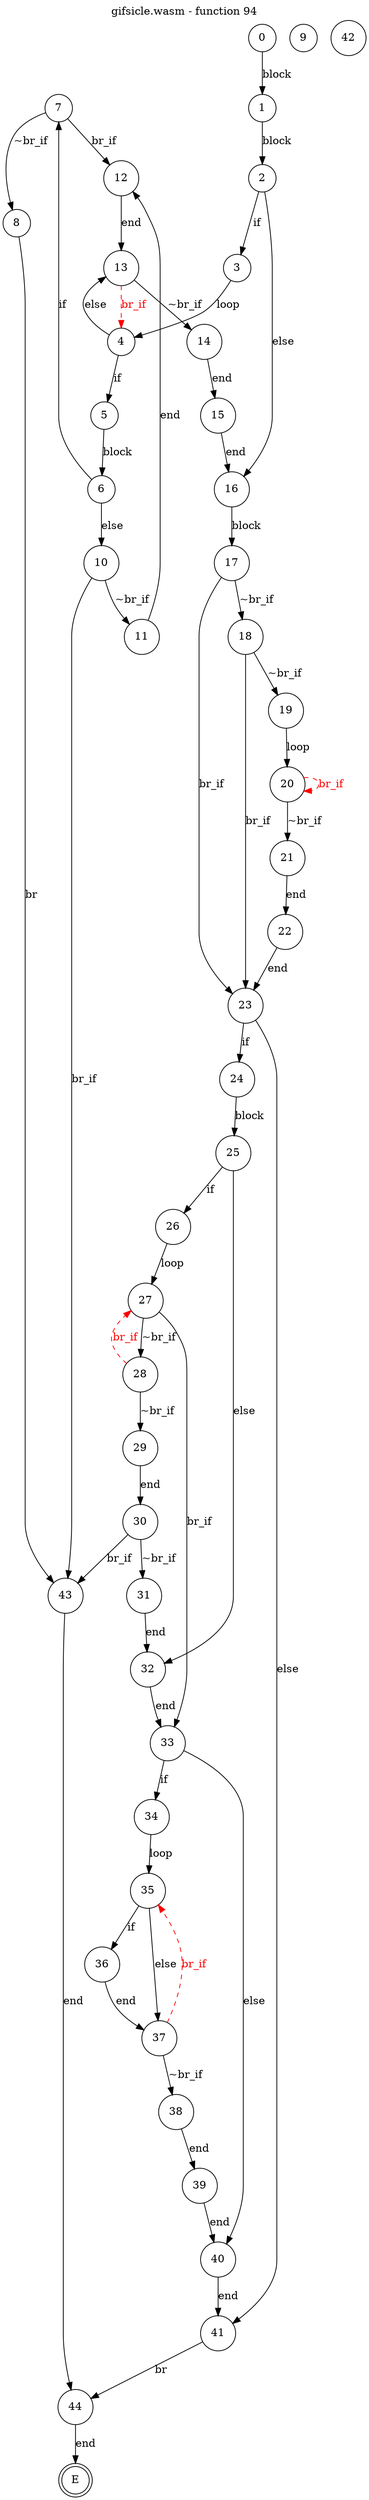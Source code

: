 digraph finite_state_machine {
    label = "gifsicle.wasm - function 94"
    labelloc =  t
    labelfontsize = 16
    labelfontcolor = black
    labelfontname = "Helvetica"
    node [shape = doublecircle]; E ;
node [shape=circle, fontcolor=black, style="", label="0"]0
node [shape=circle, fontcolor=black, style="", label="1"]1
node [shape=circle, fontcolor=black, style="", label="2"]2
node [shape=circle, fontcolor=black, style="", label="3"]3
node [shape=circle, fontcolor=black, style="", label="4"]4
node [shape=circle, fontcolor=black, style="", label="5"]5
node [shape=circle, fontcolor=black, style="", label="6"]6
node [shape=circle, fontcolor=black, style="", label="7"]7
node [shape=circle, fontcolor=black, style="", label="8"]8
node [shape=circle, fontcolor=black, style="", label="9"]9
node [shape=circle, fontcolor=black, style="", label="10"]10
node [shape=circle, fontcolor=black, style="", label="11"]11
node [shape=circle, fontcolor=black, style="", label="12"]12
node [shape=circle, fontcolor=black, style="", label="13"]13
node [shape=circle, fontcolor=black, style="", label="14"]14
node [shape=circle, fontcolor=black, style="", label="15"]15
node [shape=circle, fontcolor=black, style="", label="16"]16
node [shape=circle, fontcolor=black, style="", label="17"]17
node [shape=circle, fontcolor=black, style="", label="18"]18
node [shape=circle, fontcolor=black, style="", label="19"]19
node [shape=circle, fontcolor=black, style="", label="20"]20
node [shape=circle, fontcolor=black, style="", label="21"]21
node [shape=circle, fontcolor=black, style="", label="22"]22
node [shape=circle, fontcolor=black, style="", label="23"]23
node [shape=circle, fontcolor=black, style="", label="24"]24
node [shape=circle, fontcolor=black, style="", label="25"]25
node [shape=circle, fontcolor=black, style="", label="26"]26
node [shape=circle, fontcolor=black, style="", label="27"]27
node [shape=circle, fontcolor=black, style="", label="28"]28
node [shape=circle, fontcolor=black, style="", label="29"]29
node [shape=circle, fontcolor=black, style="", label="30"]30
node [shape=circle, fontcolor=black, style="", label="31"]31
node [shape=circle, fontcolor=black, style="", label="32"]32
node [shape=circle, fontcolor=black, style="", label="33"]33
node [shape=circle, fontcolor=black, style="", label="34"]34
node [shape=circle, fontcolor=black, style="", label="35"]35
node [shape=circle, fontcolor=black, style="", label="36"]36
node [shape=circle, fontcolor=black, style="", label="37"]37
node [shape=circle, fontcolor=black, style="", label="38"]38
node [shape=circle, fontcolor=black, style="", label="39"]39
node [shape=circle, fontcolor=black, style="", label="40"]40
node [shape=circle, fontcolor=black, style="", label="41"]41
node [shape=circle, fontcolor=black, style="", label="42"]42
node [shape=circle, fontcolor=black, style="", label="43"]43
node [shape=circle, fontcolor=black, style="", label="44"]44
node [shape=circle, fontcolor=black, style="", label="E"]E
    0 -> 1[label="block"];
    1 -> 2[label="block"];
    2 -> 3[label="if"];
    2 -> 16[label="else"];
    3 -> 4[label="loop"];
    4 -> 5[label="if"];
    4 -> 13[label="else"];
    5 -> 6[label="block"];
    6 -> 7[label="if"];
    6 -> 10[label="else"];
    7 -> 8[label="~br_if"];
    7 -> 12[label="br_if"];
    8 -> 43[label="br"];
    10 -> 11[label="~br_if"];
    10 -> 43[label="br_if"];
    11 -> 12[label="end"];
    12 -> 13[label="end"];
    13 -> 14[label="~br_if"];
    13 -> 4[style="dashed" color="red" fontcolor="red" label="br_if"];
    14 -> 15[label="end"];
    15 -> 16[label="end"];
    16 -> 17[label="block"];
    17 -> 18[label="~br_if"];
    17 -> 23[label="br_if"];
    18 -> 19[label="~br_if"];
    18 -> 23[label="br_if"];
    19 -> 20[label="loop"];
    20 -> 21[label="~br_if"];
    20 -> 20[style="dashed" color="red" fontcolor="red" label="br_if"];
    21 -> 22[label="end"];
    22 -> 23[label="end"];
    23 -> 24[label="if"];
    23 -> 41[label="else"];
    24 -> 25[label="block"];
    25 -> 26[label="if"];
    25 -> 32[label="else"];
    26 -> 27[label="loop"];
    27 -> 28[label="~br_if"];
    27 -> 33[label="br_if"];
    28 -> 29[label="~br_if"];
    28 -> 27[style="dashed" color="red" fontcolor="red" label="br_if"];
    29 -> 30[label="end"];
    30 -> 31[label="~br_if"];
    30 -> 43[label="br_if"];
    31 -> 32[label="end"];
    32 -> 33[label="end"];
    33 -> 34[label="if"];
    33 -> 40[label="else"];
    34 -> 35[label="loop"];
    35 -> 36[label="if"];
    35 -> 37[label="else"];
    36 -> 37[label="end"];
    37 -> 38[label="~br_if"];
    37 -> 35[style="dashed" color="red" fontcolor="red" label="br_if"];
    38 -> 39[label="end"];
    39 -> 40[label="end"];
    40 -> 41[label="end"];
    41 -> 44[label="br"];
    43 -> 44[label="end"];
    44 -> E[label="end"];
}

